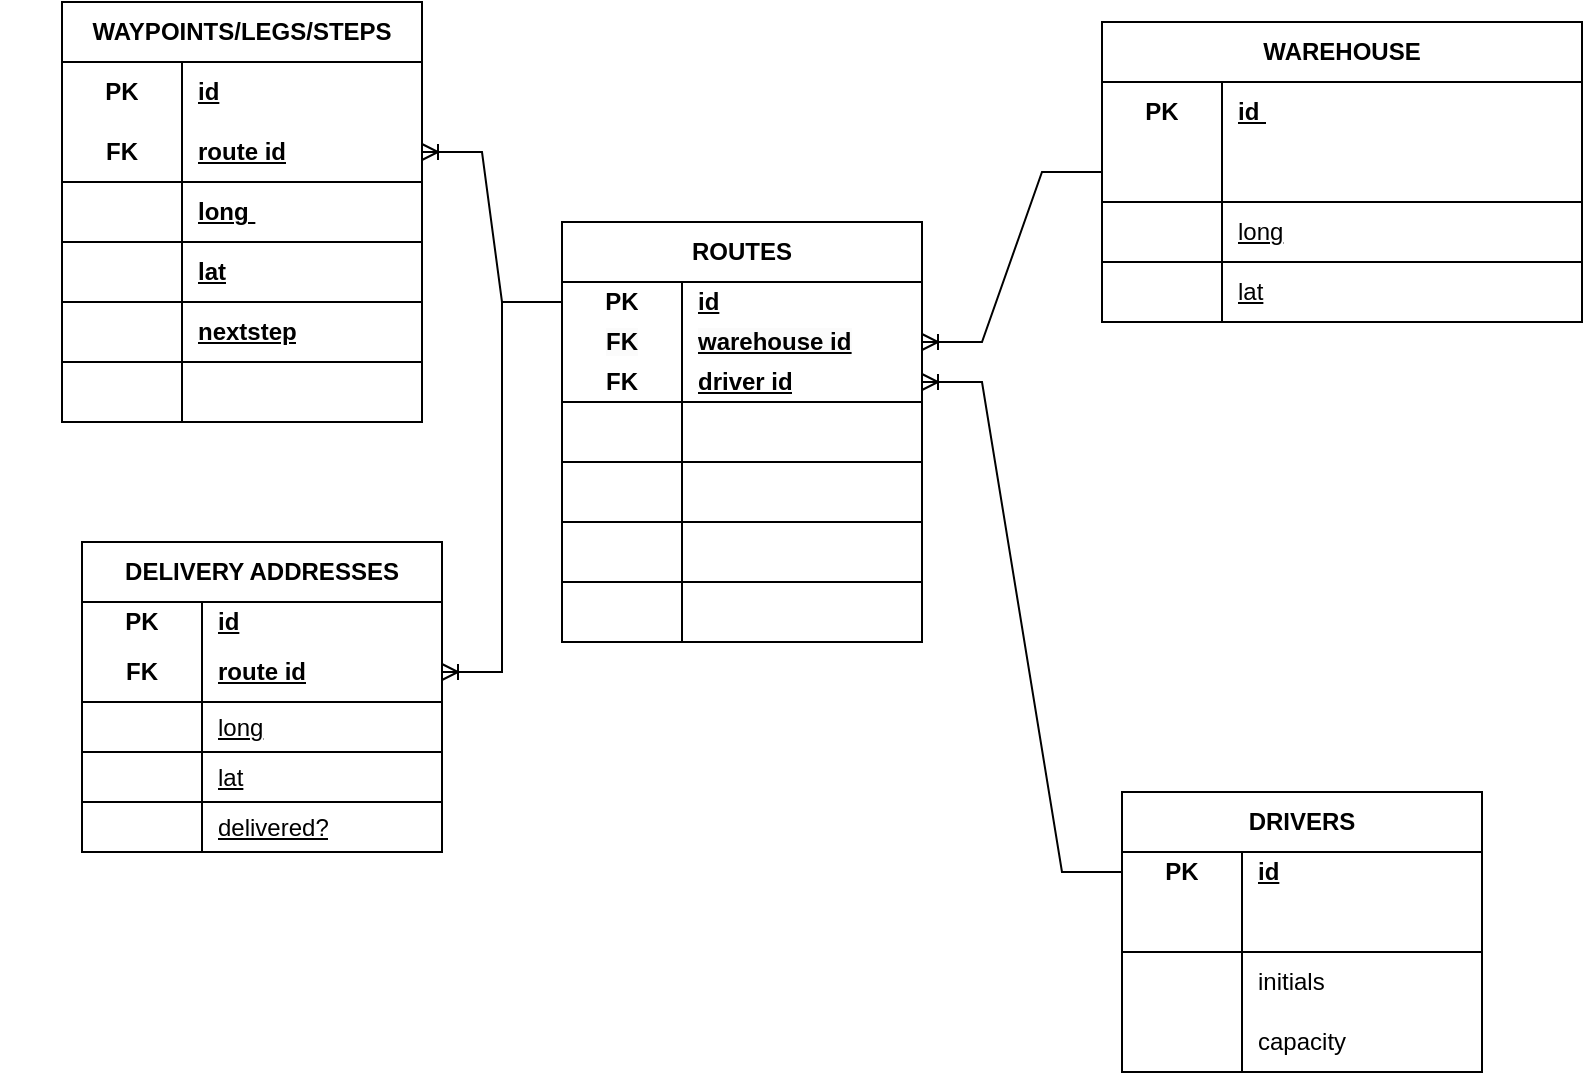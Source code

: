 <mxfile version="22.1.18" type="github">
  <diagram name="Page-1" id="gx1Mxw3X3grEUe6Y48HS">
    <mxGraphModel dx="1122" dy="724" grid="1" gridSize="10" guides="1" tooltips="1" connect="1" arrows="1" fold="1" page="1" pageScale="1" pageWidth="827" pageHeight="1169" math="0" shadow="0">
      <root>
        <mxCell id="0" />
        <mxCell id="1" parent="0" />
        <mxCell id="uc2kUqgI_NjOSJ4_T1Wm-39" value="ROUTES" style="shape=table;startSize=30;container=1;collapsible=1;childLayout=tableLayout;fixedRows=1;rowLines=0;fontStyle=1;align=center;resizeLast=1;html=1;whiteSpace=wrap;" parent="1" vertex="1">
          <mxGeometry x="290" y="160" width="180" height="210" as="geometry" />
        </mxCell>
        <mxCell id="uc2kUqgI_NjOSJ4_T1Wm-40" value="" style="shape=tableRow;horizontal=0;startSize=0;swimlaneHead=0;swimlaneBody=0;fillColor=none;collapsible=0;dropTarget=0;points=[[0,0.5],[1,0.5]];portConstraint=eastwest;top=0;left=0;right=0;bottom=0;html=1;" parent="uc2kUqgI_NjOSJ4_T1Wm-39" vertex="1">
          <mxGeometry y="30" width="180" height="20" as="geometry" />
        </mxCell>
        <mxCell id="uc2kUqgI_NjOSJ4_T1Wm-41" value="PK" style="shape=partialRectangle;connectable=0;fillColor=none;top=0;left=0;bottom=0;right=0;fontStyle=1;overflow=hidden;html=1;whiteSpace=wrap;" parent="uc2kUqgI_NjOSJ4_T1Wm-40" vertex="1">
          <mxGeometry width="60" height="20" as="geometry">
            <mxRectangle width="60" height="20" as="alternateBounds" />
          </mxGeometry>
        </mxCell>
        <mxCell id="uc2kUqgI_NjOSJ4_T1Wm-42" value="id" style="shape=partialRectangle;connectable=0;fillColor=none;top=0;left=0;bottom=0;right=0;align=left;spacingLeft=6;fontStyle=5;overflow=hidden;html=1;whiteSpace=wrap;" parent="uc2kUqgI_NjOSJ4_T1Wm-40" vertex="1">
          <mxGeometry x="60" width="120" height="20" as="geometry">
            <mxRectangle width="120" height="20" as="alternateBounds" />
          </mxGeometry>
        </mxCell>
        <mxCell id="R7Bm4k9WJNmkrEhey4Q7-169" style="shape=tableRow;horizontal=0;startSize=0;swimlaneHead=0;swimlaneBody=0;fillColor=none;collapsible=0;dropTarget=0;points=[[0,0.5],[1,0.5]];portConstraint=eastwest;top=0;left=0;right=0;bottom=0;html=1;" vertex="1" parent="uc2kUqgI_NjOSJ4_T1Wm-39">
          <mxGeometry y="50" width="180" height="20" as="geometry" />
        </mxCell>
        <mxCell id="R7Bm4k9WJNmkrEhey4Q7-170" value="&lt;meta charset=&quot;utf-8&quot;&gt;&lt;span style=&quot;color: rgb(0, 0, 0); font-family: Helvetica; font-size: 12px; font-style: normal; font-variant-ligatures: normal; font-variant-caps: normal; font-weight: 700; letter-spacing: normal; orphans: 2; text-align: center; text-indent: 0px; text-transform: none; widows: 2; word-spacing: 0px; -webkit-text-stroke-width: 0px; background-color: rgb(251, 251, 251); text-decoration-thickness: initial; text-decoration-style: initial; text-decoration-color: initial; float: none; display: inline !important;&quot;&gt;FK&lt;/span&gt;" style="shape=partialRectangle;connectable=0;fillColor=none;top=0;left=0;bottom=0;right=0;fontStyle=1;overflow=hidden;html=1;whiteSpace=wrap;" vertex="1" parent="R7Bm4k9WJNmkrEhey4Q7-169">
          <mxGeometry width="60" height="20" as="geometry">
            <mxRectangle width="60" height="20" as="alternateBounds" />
          </mxGeometry>
        </mxCell>
        <mxCell id="R7Bm4k9WJNmkrEhey4Q7-171" value="&lt;meta charset=&quot;utf-8&quot;&gt;&lt;span style=&quot;color: rgb(0, 0, 0); font-family: Helvetica; font-size: 12px; font-style: normal; font-variant-ligatures: normal; font-variant-caps: normal; font-weight: 700; letter-spacing: normal; orphans: 2; text-align: left; text-indent: 0px; text-transform: none; widows: 2; word-spacing: 0px; -webkit-text-stroke-width: 0px; background-color: rgb(251, 251, 251); text-decoration: underline; float: none; display: inline !important;&quot;&gt;warehouse id&lt;/span&gt;" style="shape=partialRectangle;connectable=0;fillColor=none;top=0;left=0;bottom=0;right=0;align=left;spacingLeft=6;fontStyle=5;overflow=hidden;html=1;whiteSpace=wrap;" vertex="1" parent="R7Bm4k9WJNmkrEhey4Q7-169">
          <mxGeometry x="60" width="120" height="20" as="geometry">
            <mxRectangle width="120" height="20" as="alternateBounds" />
          </mxGeometry>
        </mxCell>
        <mxCell id="uc2kUqgI_NjOSJ4_T1Wm-43" value="" style="shape=tableRow;horizontal=0;startSize=0;swimlaneHead=0;swimlaneBody=0;fillColor=none;collapsible=0;dropTarget=0;points=[[0,0.5],[1,0.5]];portConstraint=eastwest;top=0;left=0;right=0;bottom=1;html=1;" parent="uc2kUqgI_NjOSJ4_T1Wm-39" vertex="1">
          <mxGeometry y="70" width="180" height="20" as="geometry" />
        </mxCell>
        <mxCell id="uc2kUqgI_NjOSJ4_T1Wm-44" value="FK" style="shape=partialRectangle;connectable=0;fillColor=none;top=0;left=0;bottom=0;right=0;fontStyle=1;overflow=hidden;html=1;whiteSpace=wrap;" parent="uc2kUqgI_NjOSJ4_T1Wm-43" vertex="1">
          <mxGeometry width="60" height="20" as="geometry">
            <mxRectangle width="60" height="20" as="alternateBounds" />
          </mxGeometry>
        </mxCell>
        <mxCell id="uc2kUqgI_NjOSJ4_T1Wm-45" value="driver id" style="shape=partialRectangle;connectable=0;fillColor=none;top=0;left=0;bottom=0;right=0;align=left;spacingLeft=6;fontStyle=5;overflow=hidden;html=1;whiteSpace=wrap;" parent="uc2kUqgI_NjOSJ4_T1Wm-43" vertex="1">
          <mxGeometry x="60" width="120" height="20" as="geometry">
            <mxRectangle width="120" height="20" as="alternateBounds" />
          </mxGeometry>
        </mxCell>
        <mxCell id="R7Bm4k9WJNmkrEhey4Q7-115" style="shape=tableRow;horizontal=0;startSize=0;swimlaneHead=0;swimlaneBody=0;fillColor=none;collapsible=0;dropTarget=0;points=[[0,0.5],[1,0.5]];portConstraint=eastwest;top=0;left=0;right=0;bottom=1;html=1;" vertex="1" parent="uc2kUqgI_NjOSJ4_T1Wm-39">
          <mxGeometry y="90" width="180" height="30" as="geometry" />
        </mxCell>
        <mxCell id="R7Bm4k9WJNmkrEhey4Q7-116" style="shape=partialRectangle;connectable=0;fillColor=none;top=0;left=0;bottom=0;right=0;fontStyle=1;overflow=hidden;html=1;whiteSpace=wrap;strokeWidth=2;" vertex="1" parent="R7Bm4k9WJNmkrEhey4Q7-115">
          <mxGeometry width="60" height="30" as="geometry">
            <mxRectangle width="60" height="30" as="alternateBounds" />
          </mxGeometry>
        </mxCell>
        <mxCell id="R7Bm4k9WJNmkrEhey4Q7-117" style="shape=partialRectangle;connectable=0;fillColor=none;top=0;left=0;bottom=0;right=0;align=left;spacingLeft=6;fontStyle=5;overflow=hidden;html=1;whiteSpace=wrap;" vertex="1" parent="R7Bm4k9WJNmkrEhey4Q7-115">
          <mxGeometry x="60" width="120" height="30" as="geometry">
            <mxRectangle width="120" height="30" as="alternateBounds" />
          </mxGeometry>
        </mxCell>
        <mxCell id="iMCIYdh6CK2KsjSXPAGA-10" style="shape=tableRow;horizontal=0;startSize=0;swimlaneHead=0;swimlaneBody=0;fillColor=none;collapsible=0;dropTarget=0;points=[[0,0.5],[1,0.5]];portConstraint=eastwest;top=0;left=0;right=0;bottom=1;html=1;" parent="uc2kUqgI_NjOSJ4_T1Wm-39" vertex="1">
          <mxGeometry y="120" width="180" height="30" as="geometry" />
        </mxCell>
        <mxCell id="iMCIYdh6CK2KsjSXPAGA-11" style="shape=partialRectangle;connectable=0;fillColor=none;top=0;left=0;bottom=0;right=0;fontStyle=1;overflow=hidden;html=1;whiteSpace=wrap;strokeWidth=2;" parent="iMCIYdh6CK2KsjSXPAGA-10" vertex="1">
          <mxGeometry width="60" height="30" as="geometry">
            <mxRectangle width="60" height="30" as="alternateBounds" />
          </mxGeometry>
        </mxCell>
        <mxCell id="iMCIYdh6CK2KsjSXPAGA-12" value="" style="shape=partialRectangle;connectable=0;fillColor=none;top=0;left=0;bottom=0;right=0;align=left;spacingLeft=6;fontStyle=5;overflow=hidden;html=1;whiteSpace=wrap;" parent="iMCIYdh6CK2KsjSXPAGA-10" vertex="1">
          <mxGeometry x="60" width="120" height="30" as="geometry">
            <mxRectangle width="120" height="30" as="alternateBounds" />
          </mxGeometry>
        </mxCell>
        <mxCell id="iMCIYdh6CK2KsjSXPAGA-7" style="shape=tableRow;horizontal=0;startSize=0;swimlaneHead=0;swimlaneBody=0;fillColor=none;collapsible=0;dropTarget=0;points=[[0,0.5],[1,0.5]];portConstraint=eastwest;top=0;left=0;right=0;bottom=1;html=1;" parent="uc2kUqgI_NjOSJ4_T1Wm-39" vertex="1">
          <mxGeometry y="150" width="180" height="30" as="geometry" />
        </mxCell>
        <mxCell id="iMCIYdh6CK2KsjSXPAGA-8" style="shape=partialRectangle;connectable=0;fillColor=none;top=0;left=0;bottom=0;right=0;fontStyle=1;overflow=hidden;html=1;whiteSpace=wrap;" parent="iMCIYdh6CK2KsjSXPAGA-7" vertex="1">
          <mxGeometry width="60" height="30" as="geometry">
            <mxRectangle width="60" height="30" as="alternateBounds" />
          </mxGeometry>
        </mxCell>
        <mxCell id="iMCIYdh6CK2KsjSXPAGA-9" value="" style="shape=partialRectangle;connectable=0;fillColor=none;top=0;left=0;bottom=0;right=0;align=left;spacingLeft=6;fontStyle=5;overflow=hidden;html=1;whiteSpace=wrap;" parent="iMCIYdh6CK2KsjSXPAGA-7" vertex="1">
          <mxGeometry x="60" width="120" height="30" as="geometry">
            <mxRectangle width="120" height="30" as="alternateBounds" />
          </mxGeometry>
        </mxCell>
        <mxCell id="iMCIYdh6CK2KsjSXPAGA-13" style="shape=tableRow;horizontal=0;startSize=0;swimlaneHead=0;swimlaneBody=0;fillColor=none;collapsible=0;dropTarget=0;points=[[0,0.5],[1,0.5]];portConstraint=eastwest;top=0;left=0;right=0;bottom=1;html=1;" parent="uc2kUqgI_NjOSJ4_T1Wm-39" vertex="1">
          <mxGeometry y="180" width="180" height="30" as="geometry" />
        </mxCell>
        <mxCell id="iMCIYdh6CK2KsjSXPAGA-14" value="" style="shape=partialRectangle;connectable=0;fillColor=none;top=0;left=0;bottom=0;right=0;fontStyle=1;overflow=hidden;html=1;whiteSpace=wrap;" parent="iMCIYdh6CK2KsjSXPAGA-13" vertex="1">
          <mxGeometry width="60" height="30" as="geometry">
            <mxRectangle width="60" height="30" as="alternateBounds" />
          </mxGeometry>
        </mxCell>
        <mxCell id="iMCIYdh6CK2KsjSXPAGA-15" value="" style="shape=partialRectangle;connectable=0;fillColor=none;top=0;left=0;bottom=0;right=0;align=left;spacingLeft=6;fontStyle=5;overflow=hidden;html=1;whiteSpace=wrap;" parent="iMCIYdh6CK2KsjSXPAGA-13" vertex="1">
          <mxGeometry x="60" width="120" height="30" as="geometry">
            <mxRectangle width="120" height="30" as="alternateBounds" />
          </mxGeometry>
        </mxCell>
        <mxCell id="uc2kUqgI_NjOSJ4_T1Wm-22" value="WAYPOINTS/LEGS/STEPS" style="shape=table;startSize=30;container=1;collapsible=1;childLayout=tableLayout;fixedRows=1;rowLines=0;fontStyle=1;align=center;resizeLast=1;html=1;whiteSpace=wrap;" parent="1" vertex="1">
          <mxGeometry x="40" y="50" width="180" height="210" as="geometry" />
        </mxCell>
        <mxCell id="uc2kUqgI_NjOSJ4_T1Wm-23" value="" style="shape=tableRow;horizontal=0;startSize=0;swimlaneHead=0;swimlaneBody=0;fillColor=none;collapsible=0;dropTarget=0;points=[[0,0.5],[1,0.5]];portConstraint=eastwest;top=0;left=0;right=0;bottom=0;html=1;" parent="uc2kUqgI_NjOSJ4_T1Wm-22" vertex="1">
          <mxGeometry y="30" width="180" height="30" as="geometry" />
        </mxCell>
        <mxCell id="uc2kUqgI_NjOSJ4_T1Wm-24" value="PK" style="shape=partialRectangle;connectable=0;fillColor=none;top=0;left=0;bottom=0;right=0;fontStyle=1;overflow=hidden;html=1;whiteSpace=wrap;" parent="uc2kUqgI_NjOSJ4_T1Wm-23" vertex="1">
          <mxGeometry width="60" height="30" as="geometry">
            <mxRectangle width="60" height="30" as="alternateBounds" />
          </mxGeometry>
        </mxCell>
        <mxCell id="uc2kUqgI_NjOSJ4_T1Wm-25" value="id" style="shape=partialRectangle;connectable=0;fillColor=none;top=0;left=0;bottom=0;right=0;align=left;spacingLeft=6;fontStyle=5;overflow=hidden;html=1;whiteSpace=wrap;" parent="uc2kUqgI_NjOSJ4_T1Wm-23" vertex="1">
          <mxGeometry x="60" width="120" height="30" as="geometry">
            <mxRectangle width="120" height="30" as="alternateBounds" />
          </mxGeometry>
        </mxCell>
        <mxCell id="uc2kUqgI_NjOSJ4_T1Wm-26" value="" style="shape=tableRow;horizontal=0;startSize=0;swimlaneHead=0;swimlaneBody=0;fillColor=none;collapsible=0;dropTarget=0;points=[[0,0.5],[1,0.5]];portConstraint=eastwest;top=0;left=0;right=0;bottom=1;html=1;" parent="uc2kUqgI_NjOSJ4_T1Wm-22" vertex="1">
          <mxGeometry y="60" width="180" height="30" as="geometry" />
        </mxCell>
        <mxCell id="uc2kUqgI_NjOSJ4_T1Wm-27" value="FK" style="shape=partialRectangle;connectable=0;fillColor=none;top=0;left=0;bottom=0;right=0;fontStyle=1;overflow=hidden;html=1;whiteSpace=wrap;" parent="uc2kUqgI_NjOSJ4_T1Wm-26" vertex="1">
          <mxGeometry width="60" height="30" as="geometry">
            <mxRectangle width="60" height="30" as="alternateBounds" />
          </mxGeometry>
        </mxCell>
        <mxCell id="uc2kUqgI_NjOSJ4_T1Wm-28" value="route id" style="shape=partialRectangle;connectable=0;fillColor=none;top=0;left=0;bottom=0;right=0;align=left;spacingLeft=6;fontStyle=5;overflow=hidden;html=1;whiteSpace=wrap;" parent="uc2kUqgI_NjOSJ4_T1Wm-26" vertex="1">
          <mxGeometry x="60" width="120" height="30" as="geometry">
            <mxRectangle width="120" height="30" as="alternateBounds" />
          </mxGeometry>
        </mxCell>
        <mxCell id="iMCIYdh6CK2KsjSXPAGA-91" style="shape=tableRow;horizontal=0;startSize=0;swimlaneHead=0;swimlaneBody=0;fillColor=none;collapsible=0;dropTarget=0;points=[[0,0.5],[1,0.5]];portConstraint=eastwest;top=0;left=0;right=0;bottom=1;html=1;" parent="uc2kUqgI_NjOSJ4_T1Wm-22" vertex="1">
          <mxGeometry y="90" width="180" height="30" as="geometry" />
        </mxCell>
        <mxCell id="iMCIYdh6CK2KsjSXPAGA-92" style="shape=partialRectangle;connectable=0;fillColor=none;top=0;left=0;bottom=0;right=0;fontStyle=1;overflow=hidden;html=1;whiteSpace=wrap;" parent="iMCIYdh6CK2KsjSXPAGA-91" vertex="1">
          <mxGeometry width="60" height="30" as="geometry">
            <mxRectangle width="60" height="30" as="alternateBounds" />
          </mxGeometry>
        </mxCell>
        <mxCell id="iMCIYdh6CK2KsjSXPAGA-93" value="long&amp;nbsp;" style="shape=partialRectangle;connectable=0;fillColor=none;top=0;left=0;bottom=0;right=0;align=left;spacingLeft=6;fontStyle=5;overflow=hidden;html=1;whiteSpace=wrap;" parent="iMCIYdh6CK2KsjSXPAGA-91" vertex="1">
          <mxGeometry x="60" width="120" height="30" as="geometry">
            <mxRectangle width="120" height="30" as="alternateBounds" />
          </mxGeometry>
        </mxCell>
        <mxCell id="iMCIYdh6CK2KsjSXPAGA-32" style="shape=tableRow;horizontal=0;startSize=0;swimlaneHead=0;swimlaneBody=0;fillColor=none;collapsible=0;dropTarget=0;points=[[0,0.5],[1,0.5]];portConstraint=eastwest;top=0;left=0;right=0;bottom=1;html=1;" parent="uc2kUqgI_NjOSJ4_T1Wm-22" vertex="1">
          <mxGeometry y="120" width="180" height="30" as="geometry" />
        </mxCell>
        <mxCell id="iMCIYdh6CK2KsjSXPAGA-33" style="shape=partialRectangle;connectable=0;fillColor=none;top=0;left=0;bottom=0;right=0;fontStyle=1;overflow=hidden;html=1;whiteSpace=wrap;" parent="iMCIYdh6CK2KsjSXPAGA-32" vertex="1">
          <mxGeometry width="60" height="30" as="geometry">
            <mxRectangle width="60" height="30" as="alternateBounds" />
          </mxGeometry>
        </mxCell>
        <mxCell id="iMCIYdh6CK2KsjSXPAGA-34" value="lat" style="shape=partialRectangle;connectable=0;fillColor=none;top=0;left=0;bottom=0;right=0;align=left;spacingLeft=6;fontStyle=5;overflow=hidden;html=1;whiteSpace=wrap;" parent="iMCIYdh6CK2KsjSXPAGA-32" vertex="1">
          <mxGeometry x="60" width="120" height="30" as="geometry">
            <mxRectangle width="120" height="30" as="alternateBounds" />
          </mxGeometry>
        </mxCell>
        <mxCell id="R7Bm4k9WJNmkrEhey4Q7-181" style="shape=tableRow;horizontal=0;startSize=0;swimlaneHead=0;swimlaneBody=0;fillColor=none;collapsible=0;dropTarget=0;points=[[0,0.5],[1,0.5]];portConstraint=eastwest;top=0;left=0;right=0;bottom=1;html=1;" vertex="1" parent="uc2kUqgI_NjOSJ4_T1Wm-22">
          <mxGeometry y="150" width="180" height="30" as="geometry" />
        </mxCell>
        <mxCell id="R7Bm4k9WJNmkrEhey4Q7-182" style="shape=partialRectangle;connectable=0;fillColor=none;top=0;left=0;bottom=0;right=0;fontStyle=1;overflow=hidden;html=1;whiteSpace=wrap;" vertex="1" parent="R7Bm4k9WJNmkrEhey4Q7-181">
          <mxGeometry width="60" height="30" as="geometry">
            <mxRectangle width="60" height="30" as="alternateBounds" />
          </mxGeometry>
        </mxCell>
        <mxCell id="R7Bm4k9WJNmkrEhey4Q7-183" value="nextstep" style="shape=partialRectangle;connectable=0;fillColor=none;top=0;left=0;bottom=0;right=0;align=left;spacingLeft=6;fontStyle=5;overflow=hidden;html=1;whiteSpace=wrap;" vertex="1" parent="R7Bm4k9WJNmkrEhey4Q7-181">
          <mxGeometry x="60" width="120" height="30" as="geometry">
            <mxRectangle width="120" height="30" as="alternateBounds" />
          </mxGeometry>
        </mxCell>
        <mxCell id="R7Bm4k9WJNmkrEhey4Q7-178" style="shape=tableRow;horizontal=0;startSize=0;swimlaneHead=0;swimlaneBody=0;fillColor=none;collapsible=0;dropTarget=0;points=[[0,0.5],[1,0.5]];portConstraint=eastwest;top=0;left=0;right=0;bottom=1;html=1;" vertex="1" parent="uc2kUqgI_NjOSJ4_T1Wm-22">
          <mxGeometry y="180" width="180" height="30" as="geometry" />
        </mxCell>
        <mxCell id="R7Bm4k9WJNmkrEhey4Q7-179" style="shape=partialRectangle;connectable=0;fillColor=none;top=0;left=0;bottom=0;right=0;fontStyle=1;overflow=hidden;html=1;whiteSpace=wrap;" vertex="1" parent="R7Bm4k9WJNmkrEhey4Q7-178">
          <mxGeometry width="60" height="30" as="geometry">
            <mxRectangle width="60" height="30" as="alternateBounds" />
          </mxGeometry>
        </mxCell>
        <mxCell id="R7Bm4k9WJNmkrEhey4Q7-180" style="shape=partialRectangle;connectable=0;fillColor=none;top=0;left=0;bottom=0;right=0;align=left;spacingLeft=6;fontStyle=5;overflow=hidden;html=1;whiteSpace=wrap;" vertex="1" parent="R7Bm4k9WJNmkrEhey4Q7-178">
          <mxGeometry x="60" width="120" height="30" as="geometry">
            <mxRectangle width="120" height="30" as="alternateBounds" />
          </mxGeometry>
        </mxCell>
        <mxCell id="uc2kUqgI_NjOSJ4_T1Wm-66" value="" style="shape=partialRectangle;connectable=0;fillColor=none;top=0;left=0;bottom=0;right=0;fontStyle=1;overflow=hidden;html=1;whiteSpace=wrap;" parent="1" vertex="1">
          <mxGeometry x="10" y="210" width="60" height="30" as="geometry">
            <mxRectangle width="60" height="30" as="alternateBounds" />
          </mxGeometry>
        </mxCell>
        <mxCell id="uc2kUqgI_NjOSJ4_T1Wm-52" value="WAREHOUSE" style="shape=table;startSize=30;container=1;collapsible=1;childLayout=tableLayout;fixedRows=1;rowLines=0;fontStyle=1;align=center;resizeLast=1;html=1;whiteSpace=wrap;" parent="1" vertex="1">
          <mxGeometry x="560" y="60" width="240" height="150" as="geometry">
            <mxRectangle x="610" y="100" width="70" height="30" as="alternateBounds" />
          </mxGeometry>
        </mxCell>
        <mxCell id="uc2kUqgI_NjOSJ4_T1Wm-53" value="" style="shape=tableRow;horizontal=0;startSize=0;swimlaneHead=0;swimlaneBody=0;fillColor=none;collapsible=0;dropTarget=0;points=[[0,0.5],[1,0.5]];portConstraint=eastwest;top=0;left=0;right=0;bottom=0;html=1;" parent="uc2kUqgI_NjOSJ4_T1Wm-52" vertex="1">
          <mxGeometry y="30" width="240" height="30" as="geometry" />
        </mxCell>
        <mxCell id="uc2kUqgI_NjOSJ4_T1Wm-54" value="PK" style="shape=partialRectangle;connectable=0;fillColor=none;top=0;left=0;bottom=0;right=0;fontStyle=1;overflow=hidden;html=1;whiteSpace=wrap;" parent="uc2kUqgI_NjOSJ4_T1Wm-53" vertex="1">
          <mxGeometry width="60" height="30" as="geometry">
            <mxRectangle width="60" height="30" as="alternateBounds" />
          </mxGeometry>
        </mxCell>
        <mxCell id="uc2kUqgI_NjOSJ4_T1Wm-55" value="id&amp;nbsp;" style="shape=partialRectangle;connectable=0;fillColor=none;top=0;left=0;bottom=0;right=0;align=left;spacingLeft=6;fontStyle=5;overflow=hidden;html=1;whiteSpace=wrap;" parent="uc2kUqgI_NjOSJ4_T1Wm-53" vertex="1">
          <mxGeometry x="60" width="180" height="30" as="geometry">
            <mxRectangle width="180" height="30" as="alternateBounds" />
          </mxGeometry>
        </mxCell>
        <mxCell id="uc2kUqgI_NjOSJ4_T1Wm-56" value="" style="shape=tableRow;horizontal=0;startSize=0;swimlaneHead=0;swimlaneBody=0;fillColor=none;collapsible=0;dropTarget=0;points=[[0,0.5],[1,0.5]];portConstraint=eastwest;top=0;left=0;right=0;bottom=1;html=1;" parent="uc2kUqgI_NjOSJ4_T1Wm-52" vertex="1">
          <mxGeometry y="60" width="240" height="30" as="geometry" />
        </mxCell>
        <mxCell id="uc2kUqgI_NjOSJ4_T1Wm-57" value="" style="shape=partialRectangle;connectable=0;fillColor=none;top=0;left=0;bottom=0;right=0;fontStyle=1;overflow=hidden;html=1;whiteSpace=wrap;" parent="uc2kUqgI_NjOSJ4_T1Wm-56" vertex="1">
          <mxGeometry width="60" height="30" as="geometry">
            <mxRectangle width="60" height="30" as="alternateBounds" />
          </mxGeometry>
        </mxCell>
        <mxCell id="uc2kUqgI_NjOSJ4_T1Wm-58" value="" style="shape=partialRectangle;connectable=0;fillColor=none;top=0;left=0;bottom=0;right=0;align=left;spacingLeft=6;fontStyle=5;overflow=hidden;html=1;whiteSpace=wrap;" parent="uc2kUqgI_NjOSJ4_T1Wm-56" vertex="1">
          <mxGeometry x="60" width="180" height="30" as="geometry">
            <mxRectangle width="180" height="30" as="alternateBounds" />
          </mxGeometry>
        </mxCell>
        <mxCell id="uc2kUqgI_NjOSJ4_T1Wm-121" style="shape=tableRow;horizontal=0;startSize=0;swimlaneHead=0;swimlaneBody=0;fillColor=none;collapsible=0;dropTarget=0;points=[[0,0.5],[1,0.5]];portConstraint=eastwest;top=0;left=0;right=0;bottom=1;html=1;" parent="uc2kUqgI_NjOSJ4_T1Wm-52" vertex="1">
          <mxGeometry y="90" width="240" height="30" as="geometry" />
        </mxCell>
        <mxCell id="uc2kUqgI_NjOSJ4_T1Wm-122" value="" style="shape=partialRectangle;connectable=0;fillColor=none;top=0;left=0;bottom=0;right=0;fontStyle=1;overflow=hidden;html=1;whiteSpace=wrap;" parent="uc2kUqgI_NjOSJ4_T1Wm-121" vertex="1">
          <mxGeometry width="60" height="30" as="geometry">
            <mxRectangle width="60" height="30" as="alternateBounds" />
          </mxGeometry>
        </mxCell>
        <mxCell id="uc2kUqgI_NjOSJ4_T1Wm-123" value="" style="shape=partialRectangle;connectable=0;fillColor=none;top=0;left=0;bottom=0;right=0;align=left;spacingLeft=6;fontStyle=5;overflow=hidden;html=1;whiteSpace=wrap;" parent="uc2kUqgI_NjOSJ4_T1Wm-121" vertex="1">
          <mxGeometry x="60" width="180" height="30" as="geometry">
            <mxRectangle width="180" height="30" as="alternateBounds" />
          </mxGeometry>
        </mxCell>
        <mxCell id="uc2kUqgI_NjOSJ4_T1Wm-118" style="shape=tableRow;horizontal=0;startSize=0;swimlaneHead=0;swimlaneBody=0;fillColor=none;collapsible=0;dropTarget=0;points=[[0,0.5],[1,0.5]];portConstraint=eastwest;top=0;left=0;right=0;bottom=1;html=1;" parent="uc2kUqgI_NjOSJ4_T1Wm-52" vertex="1">
          <mxGeometry y="120" width="240" height="30" as="geometry" />
        </mxCell>
        <mxCell id="uc2kUqgI_NjOSJ4_T1Wm-119" style="shape=partialRectangle;connectable=0;fillColor=none;top=0;left=0;bottom=0;right=0;fontStyle=1;overflow=hidden;html=1;whiteSpace=wrap;" parent="uc2kUqgI_NjOSJ4_T1Wm-118" vertex="1">
          <mxGeometry width="60" height="30" as="geometry">
            <mxRectangle width="60" height="30" as="alternateBounds" />
          </mxGeometry>
        </mxCell>
        <mxCell id="uc2kUqgI_NjOSJ4_T1Wm-120" value="&lt;span style=&quot;font-weight: normal;&quot;&gt;lat&lt;/span&gt;" style="shape=partialRectangle;connectable=0;fillColor=none;top=0;left=0;bottom=0;right=0;align=left;spacingLeft=6;fontStyle=5;overflow=hidden;html=1;whiteSpace=wrap;" parent="uc2kUqgI_NjOSJ4_T1Wm-118" vertex="1">
          <mxGeometry x="60" width="180" height="30" as="geometry">
            <mxRectangle width="180" height="30" as="alternateBounds" />
          </mxGeometry>
        </mxCell>
        <mxCell id="iMCIYdh6CK2KsjSXPAGA-16" value="" style="edgeStyle=entityRelationEdgeStyle;fontSize=12;html=1;endArrow=ERoneToMany;rounded=0;entryX=1;entryY=0.5;entryDx=0;entryDy=0;exitX=0;exitY=0.5;exitDx=0;exitDy=0;" parent="1" source="uc2kUqgI_NjOSJ4_T1Wm-40" target="uc2kUqgI_NjOSJ4_T1Wm-26" edge="1">
          <mxGeometry width="100" height="100" relative="1" as="geometry">
            <mxPoint x="350" y="190" as="sourcePoint" />
            <mxPoint x="410" y="240" as="targetPoint" />
            <Array as="points">
              <mxPoint x="420" y="330" />
            </Array>
          </mxGeometry>
        </mxCell>
        <mxCell id="iMCIYdh6CK2KsjSXPAGA-17" value="" style="edgeStyle=entityRelationEdgeStyle;fontSize=12;html=1;endArrow=ERoneToMany;rounded=0;entryX=1;entryY=0.5;entryDx=0;entryDy=0;exitX=0;exitY=0.5;exitDx=0;exitDy=0;" parent="1" source="uc2kUqgI_NjOSJ4_T1Wm-56" target="R7Bm4k9WJNmkrEhey4Q7-169" edge="1">
          <mxGeometry width="100" height="100" relative="1" as="geometry">
            <mxPoint x="530" y="440" as="sourcePoint" />
            <mxPoint x="630" y="340" as="targetPoint" />
          </mxGeometry>
        </mxCell>
        <mxCell id="iMCIYdh6CK2KsjSXPAGA-31" value="" style="shape=partialRectangle;connectable=0;fillColor=none;top=0;left=0;bottom=0;right=0;fontStyle=1;overflow=hidden;html=1;whiteSpace=wrap;" parent="1" vertex="1">
          <mxGeometry x="10" y="240" width="60" height="30" as="geometry">
            <mxRectangle width="60" height="30" as="alternateBounds" />
          </mxGeometry>
        </mxCell>
        <mxCell id="iMCIYdh6CK2KsjSXPAGA-90" value="" style="shape=partialRectangle;connectable=0;fillColor=none;top=0;left=0;bottom=0;right=0;fontStyle=1;overflow=hidden;html=1;whiteSpace=wrap;" parent="1" vertex="1">
          <mxGeometry x="20" y="250" width="60" height="30" as="geometry">
            <mxRectangle width="60" height="30" as="alternateBounds" />
          </mxGeometry>
        </mxCell>
        <mxCell id="R7Bm4k9WJNmkrEhey4Q7-28" value="DRIVERS" style="shape=table;startSize=30;container=1;collapsible=1;childLayout=tableLayout;fixedRows=1;rowLines=0;fontStyle=1;align=center;resizeLast=1;html=1;whiteSpace=wrap;" vertex="1" parent="1">
          <mxGeometry x="570" y="445" width="180" height="140" as="geometry" />
        </mxCell>
        <mxCell id="R7Bm4k9WJNmkrEhey4Q7-29" value="" style="shape=tableRow;horizontal=0;startSize=0;swimlaneHead=0;swimlaneBody=0;fillColor=none;collapsible=0;dropTarget=0;points=[[0,0.5],[1,0.5]];portConstraint=eastwest;top=0;left=0;right=0;bottom=0;html=1;" vertex="1" parent="R7Bm4k9WJNmkrEhey4Q7-28">
          <mxGeometry y="30" width="180" height="20" as="geometry" />
        </mxCell>
        <mxCell id="R7Bm4k9WJNmkrEhey4Q7-30" value="PK" style="shape=partialRectangle;connectable=0;fillColor=none;top=0;left=0;bottom=0;right=0;fontStyle=1;overflow=hidden;html=1;whiteSpace=wrap;" vertex="1" parent="R7Bm4k9WJNmkrEhey4Q7-29">
          <mxGeometry width="60" height="20" as="geometry">
            <mxRectangle width="60" height="20" as="alternateBounds" />
          </mxGeometry>
        </mxCell>
        <mxCell id="R7Bm4k9WJNmkrEhey4Q7-31" value="id" style="shape=partialRectangle;connectable=0;fillColor=none;top=0;left=0;bottom=0;right=0;align=left;spacingLeft=6;fontStyle=5;overflow=hidden;html=1;whiteSpace=wrap;" vertex="1" parent="R7Bm4k9WJNmkrEhey4Q7-29">
          <mxGeometry x="60" width="120" height="20" as="geometry">
            <mxRectangle width="120" height="20" as="alternateBounds" />
          </mxGeometry>
        </mxCell>
        <mxCell id="R7Bm4k9WJNmkrEhey4Q7-32" value="" style="shape=tableRow;horizontal=0;startSize=0;swimlaneHead=0;swimlaneBody=0;fillColor=none;collapsible=0;dropTarget=0;points=[[0,0.5],[1,0.5]];portConstraint=eastwest;top=0;left=0;right=0;bottom=1;html=1;" vertex="1" parent="R7Bm4k9WJNmkrEhey4Q7-28">
          <mxGeometry y="50" width="180" height="30" as="geometry" />
        </mxCell>
        <mxCell id="R7Bm4k9WJNmkrEhey4Q7-33" value="" style="shape=partialRectangle;connectable=0;fillColor=none;top=0;left=0;bottom=0;right=0;fontStyle=1;overflow=hidden;html=1;whiteSpace=wrap;" vertex="1" parent="R7Bm4k9WJNmkrEhey4Q7-32">
          <mxGeometry width="60" height="30" as="geometry">
            <mxRectangle width="60" height="30" as="alternateBounds" />
          </mxGeometry>
        </mxCell>
        <mxCell id="R7Bm4k9WJNmkrEhey4Q7-34" value="" style="shape=partialRectangle;connectable=0;fillColor=none;top=0;left=0;bottom=0;right=0;align=left;spacingLeft=6;fontStyle=5;overflow=hidden;html=1;whiteSpace=wrap;" vertex="1" parent="R7Bm4k9WJNmkrEhey4Q7-32">
          <mxGeometry x="60" width="120" height="30" as="geometry">
            <mxRectangle width="120" height="30" as="alternateBounds" />
          </mxGeometry>
        </mxCell>
        <mxCell id="R7Bm4k9WJNmkrEhey4Q7-35" value="" style="shape=tableRow;horizontal=0;startSize=0;swimlaneHead=0;swimlaneBody=0;fillColor=none;collapsible=0;dropTarget=0;points=[[0,0.5],[1,0.5]];portConstraint=eastwest;top=0;left=0;right=0;bottom=0;html=1;" vertex="1" parent="R7Bm4k9WJNmkrEhey4Q7-28">
          <mxGeometry y="80" width="180" height="30" as="geometry" />
        </mxCell>
        <mxCell id="R7Bm4k9WJNmkrEhey4Q7-36" value="" style="shape=partialRectangle;connectable=0;fillColor=none;top=0;left=0;bottom=0;right=0;editable=1;overflow=hidden;html=1;whiteSpace=wrap;" vertex="1" parent="R7Bm4k9WJNmkrEhey4Q7-35">
          <mxGeometry width="60" height="30" as="geometry">
            <mxRectangle width="60" height="30" as="alternateBounds" />
          </mxGeometry>
        </mxCell>
        <mxCell id="R7Bm4k9WJNmkrEhey4Q7-37" value="initials" style="shape=partialRectangle;connectable=0;fillColor=none;top=0;left=0;bottom=0;right=0;align=left;spacingLeft=6;overflow=hidden;html=1;whiteSpace=wrap;" vertex="1" parent="R7Bm4k9WJNmkrEhey4Q7-35">
          <mxGeometry x="60" width="120" height="30" as="geometry">
            <mxRectangle width="120" height="30" as="alternateBounds" />
          </mxGeometry>
        </mxCell>
        <mxCell id="R7Bm4k9WJNmkrEhey4Q7-38" value="" style="shape=tableRow;horizontal=0;startSize=0;swimlaneHead=0;swimlaneBody=0;fillColor=none;collapsible=0;dropTarget=0;points=[[0,0.5],[1,0.5]];portConstraint=eastwest;top=0;left=0;right=0;bottom=0;html=1;" vertex="1" parent="R7Bm4k9WJNmkrEhey4Q7-28">
          <mxGeometry y="110" width="180" height="30" as="geometry" />
        </mxCell>
        <mxCell id="R7Bm4k9WJNmkrEhey4Q7-39" value="" style="shape=partialRectangle;connectable=0;fillColor=none;top=0;left=0;bottom=0;right=0;editable=1;overflow=hidden;html=1;whiteSpace=wrap;" vertex="1" parent="R7Bm4k9WJNmkrEhey4Q7-38">
          <mxGeometry width="60" height="30" as="geometry">
            <mxRectangle width="60" height="30" as="alternateBounds" />
          </mxGeometry>
        </mxCell>
        <mxCell id="R7Bm4k9WJNmkrEhey4Q7-40" value="capacity" style="shape=partialRectangle;connectable=0;fillColor=none;top=0;left=0;bottom=0;right=0;align=left;spacingLeft=6;overflow=hidden;html=1;whiteSpace=wrap;" vertex="1" parent="R7Bm4k9WJNmkrEhey4Q7-38">
          <mxGeometry x="60" width="120" height="30" as="geometry">
            <mxRectangle width="120" height="30" as="alternateBounds" />
          </mxGeometry>
        </mxCell>
        <mxCell id="R7Bm4k9WJNmkrEhey4Q7-42" value="" style="edgeStyle=entityRelationEdgeStyle;fontSize=12;html=1;endArrow=ERoneToMany;rounded=0;entryX=1;entryY=0.5;entryDx=0;entryDy=0;exitX=0;exitY=0.5;exitDx=0;exitDy=0;" edge="1" parent="1" source="uc2kUqgI_NjOSJ4_T1Wm-40" target="iMCIYdh6CK2KsjSXPAGA-80">
          <mxGeometry width="100" height="100" relative="1" as="geometry">
            <mxPoint x="240" y="210" as="sourcePoint" />
            <mxPoint x="250" y="290" as="targetPoint" />
            <Array as="points">
              <mxPoint x="340" y="210" />
              <mxPoint x="350" y="210" />
            </Array>
          </mxGeometry>
        </mxCell>
        <mxCell id="iMCIYdh6CK2KsjSXPAGA-76" value="DELIVERY ADDRESSES" style="shape=table;startSize=30;container=1;collapsible=1;childLayout=tableLayout;fixedRows=1;rowLines=0;fontStyle=1;align=center;resizeLast=1;html=1;whiteSpace=wrap;" parent="1" vertex="1">
          <mxGeometry x="50" y="320" width="180" height="155" as="geometry" />
        </mxCell>
        <mxCell id="iMCIYdh6CK2KsjSXPAGA-77" value="" style="shape=tableRow;horizontal=0;startSize=0;swimlaneHead=0;swimlaneBody=0;fillColor=none;collapsible=0;dropTarget=0;points=[[0,0.5],[1,0.5]];portConstraint=eastwest;top=0;left=0;right=0;bottom=0;html=1;" parent="iMCIYdh6CK2KsjSXPAGA-76" vertex="1">
          <mxGeometry y="30" width="180" height="20" as="geometry" />
        </mxCell>
        <mxCell id="iMCIYdh6CK2KsjSXPAGA-78" value="PK" style="shape=partialRectangle;connectable=0;fillColor=none;top=0;left=0;bottom=0;right=0;fontStyle=1;overflow=hidden;html=1;whiteSpace=wrap;" parent="iMCIYdh6CK2KsjSXPAGA-77" vertex="1">
          <mxGeometry width="60" height="20" as="geometry">
            <mxRectangle width="60" height="20" as="alternateBounds" />
          </mxGeometry>
        </mxCell>
        <mxCell id="iMCIYdh6CK2KsjSXPAGA-79" value="id" style="shape=partialRectangle;connectable=0;fillColor=none;top=0;left=0;bottom=0;right=0;align=left;spacingLeft=6;fontStyle=5;overflow=hidden;html=1;whiteSpace=wrap;" parent="iMCIYdh6CK2KsjSXPAGA-77" vertex="1">
          <mxGeometry x="60" width="120" height="20" as="geometry">
            <mxRectangle width="120" height="20" as="alternateBounds" />
          </mxGeometry>
        </mxCell>
        <mxCell id="iMCIYdh6CK2KsjSXPAGA-80" value="" style="shape=tableRow;horizontal=0;startSize=0;swimlaneHead=0;swimlaneBody=0;fillColor=none;collapsible=0;dropTarget=0;points=[[0,0.5],[1,0.5]];portConstraint=eastwest;top=0;left=0;right=0;bottom=1;html=1;" parent="iMCIYdh6CK2KsjSXPAGA-76" vertex="1">
          <mxGeometry y="50" width="180" height="30" as="geometry" />
        </mxCell>
        <mxCell id="iMCIYdh6CK2KsjSXPAGA-81" value="FK" style="shape=partialRectangle;connectable=0;fillColor=none;top=0;left=0;bottom=0;right=0;fontStyle=1;overflow=hidden;html=1;whiteSpace=wrap;" parent="iMCIYdh6CK2KsjSXPAGA-80" vertex="1">
          <mxGeometry width="60" height="30" as="geometry">
            <mxRectangle width="60" height="30" as="alternateBounds" />
          </mxGeometry>
        </mxCell>
        <mxCell id="iMCIYdh6CK2KsjSXPAGA-82" value="route id" style="shape=partialRectangle;connectable=0;fillColor=none;top=0;left=0;bottom=0;right=0;align=left;spacingLeft=6;fontStyle=5;overflow=hidden;html=1;whiteSpace=wrap;" parent="iMCIYdh6CK2KsjSXPAGA-80" vertex="1">
          <mxGeometry x="60" width="120" height="30" as="geometry">
            <mxRectangle width="120" height="30" as="alternateBounds" />
          </mxGeometry>
        </mxCell>
        <mxCell id="iMCIYdh6CK2KsjSXPAGA-83" style="shape=tableRow;horizontal=0;startSize=0;swimlaneHead=0;swimlaneBody=0;fillColor=none;collapsible=0;dropTarget=0;points=[[0,0.5],[1,0.5]];portConstraint=eastwest;top=0;left=0;right=0;bottom=1;html=1;" parent="iMCIYdh6CK2KsjSXPAGA-76" vertex="1">
          <mxGeometry y="80" width="180" height="25" as="geometry" />
        </mxCell>
        <mxCell id="iMCIYdh6CK2KsjSXPAGA-84" value="" style="shape=partialRectangle;connectable=0;fillColor=none;top=0;left=0;bottom=0;right=0;fontStyle=1;overflow=hidden;html=1;whiteSpace=wrap;" parent="iMCIYdh6CK2KsjSXPAGA-83" vertex="1">
          <mxGeometry width="60" height="25" as="geometry">
            <mxRectangle width="60" height="25" as="alternateBounds" />
          </mxGeometry>
        </mxCell>
        <mxCell id="iMCIYdh6CK2KsjSXPAGA-85" value="&lt;span style=&quot;font-weight: normal;&quot;&gt;long&lt;/span&gt;" style="shape=partialRectangle;connectable=0;fillColor=none;top=0;left=0;bottom=0;right=0;align=left;spacingLeft=6;fontStyle=5;overflow=hidden;html=1;whiteSpace=wrap;" parent="iMCIYdh6CK2KsjSXPAGA-83" vertex="1">
          <mxGeometry x="60" width="120" height="25" as="geometry">
            <mxRectangle width="120" height="25" as="alternateBounds" />
          </mxGeometry>
        </mxCell>
        <mxCell id="R7Bm4k9WJNmkrEhey4Q7-43" style="shape=tableRow;horizontal=0;startSize=0;swimlaneHead=0;swimlaneBody=0;fillColor=none;collapsible=0;dropTarget=0;points=[[0,0.5],[1,0.5]];portConstraint=eastwest;top=0;left=0;right=0;bottom=1;html=1;" vertex="1" parent="iMCIYdh6CK2KsjSXPAGA-76">
          <mxGeometry y="105" width="180" height="25" as="geometry" />
        </mxCell>
        <mxCell id="R7Bm4k9WJNmkrEhey4Q7-44" style="shape=partialRectangle;connectable=0;fillColor=none;top=0;left=0;bottom=0;right=0;fontStyle=1;overflow=hidden;html=1;whiteSpace=wrap;" vertex="1" parent="R7Bm4k9WJNmkrEhey4Q7-43">
          <mxGeometry width="60" height="25" as="geometry">
            <mxRectangle width="60" height="25" as="alternateBounds" />
          </mxGeometry>
        </mxCell>
        <mxCell id="R7Bm4k9WJNmkrEhey4Q7-45" value="&lt;span style=&quot;font-weight: normal;&quot;&gt;lat&lt;/span&gt;" style="shape=partialRectangle;connectable=0;fillColor=none;top=0;left=0;bottom=0;right=0;align=left;spacingLeft=6;fontStyle=5;overflow=hidden;html=1;whiteSpace=wrap;" vertex="1" parent="R7Bm4k9WJNmkrEhey4Q7-43">
          <mxGeometry x="60" width="120" height="25" as="geometry">
            <mxRectangle width="120" height="25" as="alternateBounds" />
          </mxGeometry>
        </mxCell>
        <mxCell id="R7Bm4k9WJNmkrEhey4Q7-54" style="shape=tableRow;horizontal=0;startSize=0;swimlaneHead=0;swimlaneBody=0;fillColor=none;collapsible=0;dropTarget=0;points=[[0,0.5],[1,0.5]];portConstraint=eastwest;top=0;left=0;right=0;bottom=1;html=1;" vertex="1" parent="iMCIYdh6CK2KsjSXPAGA-76">
          <mxGeometry y="130" width="180" height="25" as="geometry" />
        </mxCell>
        <mxCell id="R7Bm4k9WJNmkrEhey4Q7-55" style="shape=partialRectangle;connectable=0;fillColor=none;top=0;left=0;bottom=0;right=0;fontStyle=1;overflow=hidden;html=1;whiteSpace=wrap;" vertex="1" parent="R7Bm4k9WJNmkrEhey4Q7-54">
          <mxGeometry width="60" height="25" as="geometry">
            <mxRectangle width="60" height="25" as="alternateBounds" />
          </mxGeometry>
        </mxCell>
        <mxCell id="R7Bm4k9WJNmkrEhey4Q7-56" value="&lt;span style=&quot;font-weight: 400;&quot;&gt;delivered?&lt;/span&gt;" style="shape=partialRectangle;connectable=0;fillColor=none;top=0;left=0;bottom=0;right=0;align=left;spacingLeft=6;fontStyle=5;overflow=hidden;html=1;whiteSpace=wrap;" vertex="1" parent="R7Bm4k9WJNmkrEhey4Q7-54">
          <mxGeometry x="60" width="120" height="25" as="geometry">
            <mxRectangle width="120" height="25" as="alternateBounds" />
          </mxGeometry>
        </mxCell>
        <mxCell id="R7Bm4k9WJNmkrEhey4Q7-53" value="&lt;span style=&quot;font-weight: normal;&quot;&gt;long&lt;/span&gt;" style="shape=partialRectangle;connectable=0;fillColor=none;top=0;left=0;bottom=0;right=0;align=left;spacingLeft=6;fontStyle=5;overflow=hidden;html=1;whiteSpace=wrap;" vertex="1" parent="1">
          <mxGeometry x="620" y="150" width="180" height="30" as="geometry">
            <mxRectangle width="180" height="30" as="alternateBounds" />
          </mxGeometry>
        </mxCell>
        <mxCell id="R7Bm4k9WJNmkrEhey4Q7-58" value="" style="edgeStyle=entityRelationEdgeStyle;fontSize=12;html=1;endArrow=ERoneToMany;rounded=0;exitX=0;exitY=0.5;exitDx=0;exitDy=0;entryX=1;entryY=0.5;entryDx=0;entryDy=0;" edge="1" parent="1" source="R7Bm4k9WJNmkrEhey4Q7-29" target="uc2kUqgI_NjOSJ4_T1Wm-43">
          <mxGeometry width="100" height="100" relative="1" as="geometry">
            <mxPoint x="364" y="510" as="sourcePoint" />
            <mxPoint x="580" y="310" as="targetPoint" />
          </mxGeometry>
        </mxCell>
      </root>
    </mxGraphModel>
  </diagram>
</mxfile>
